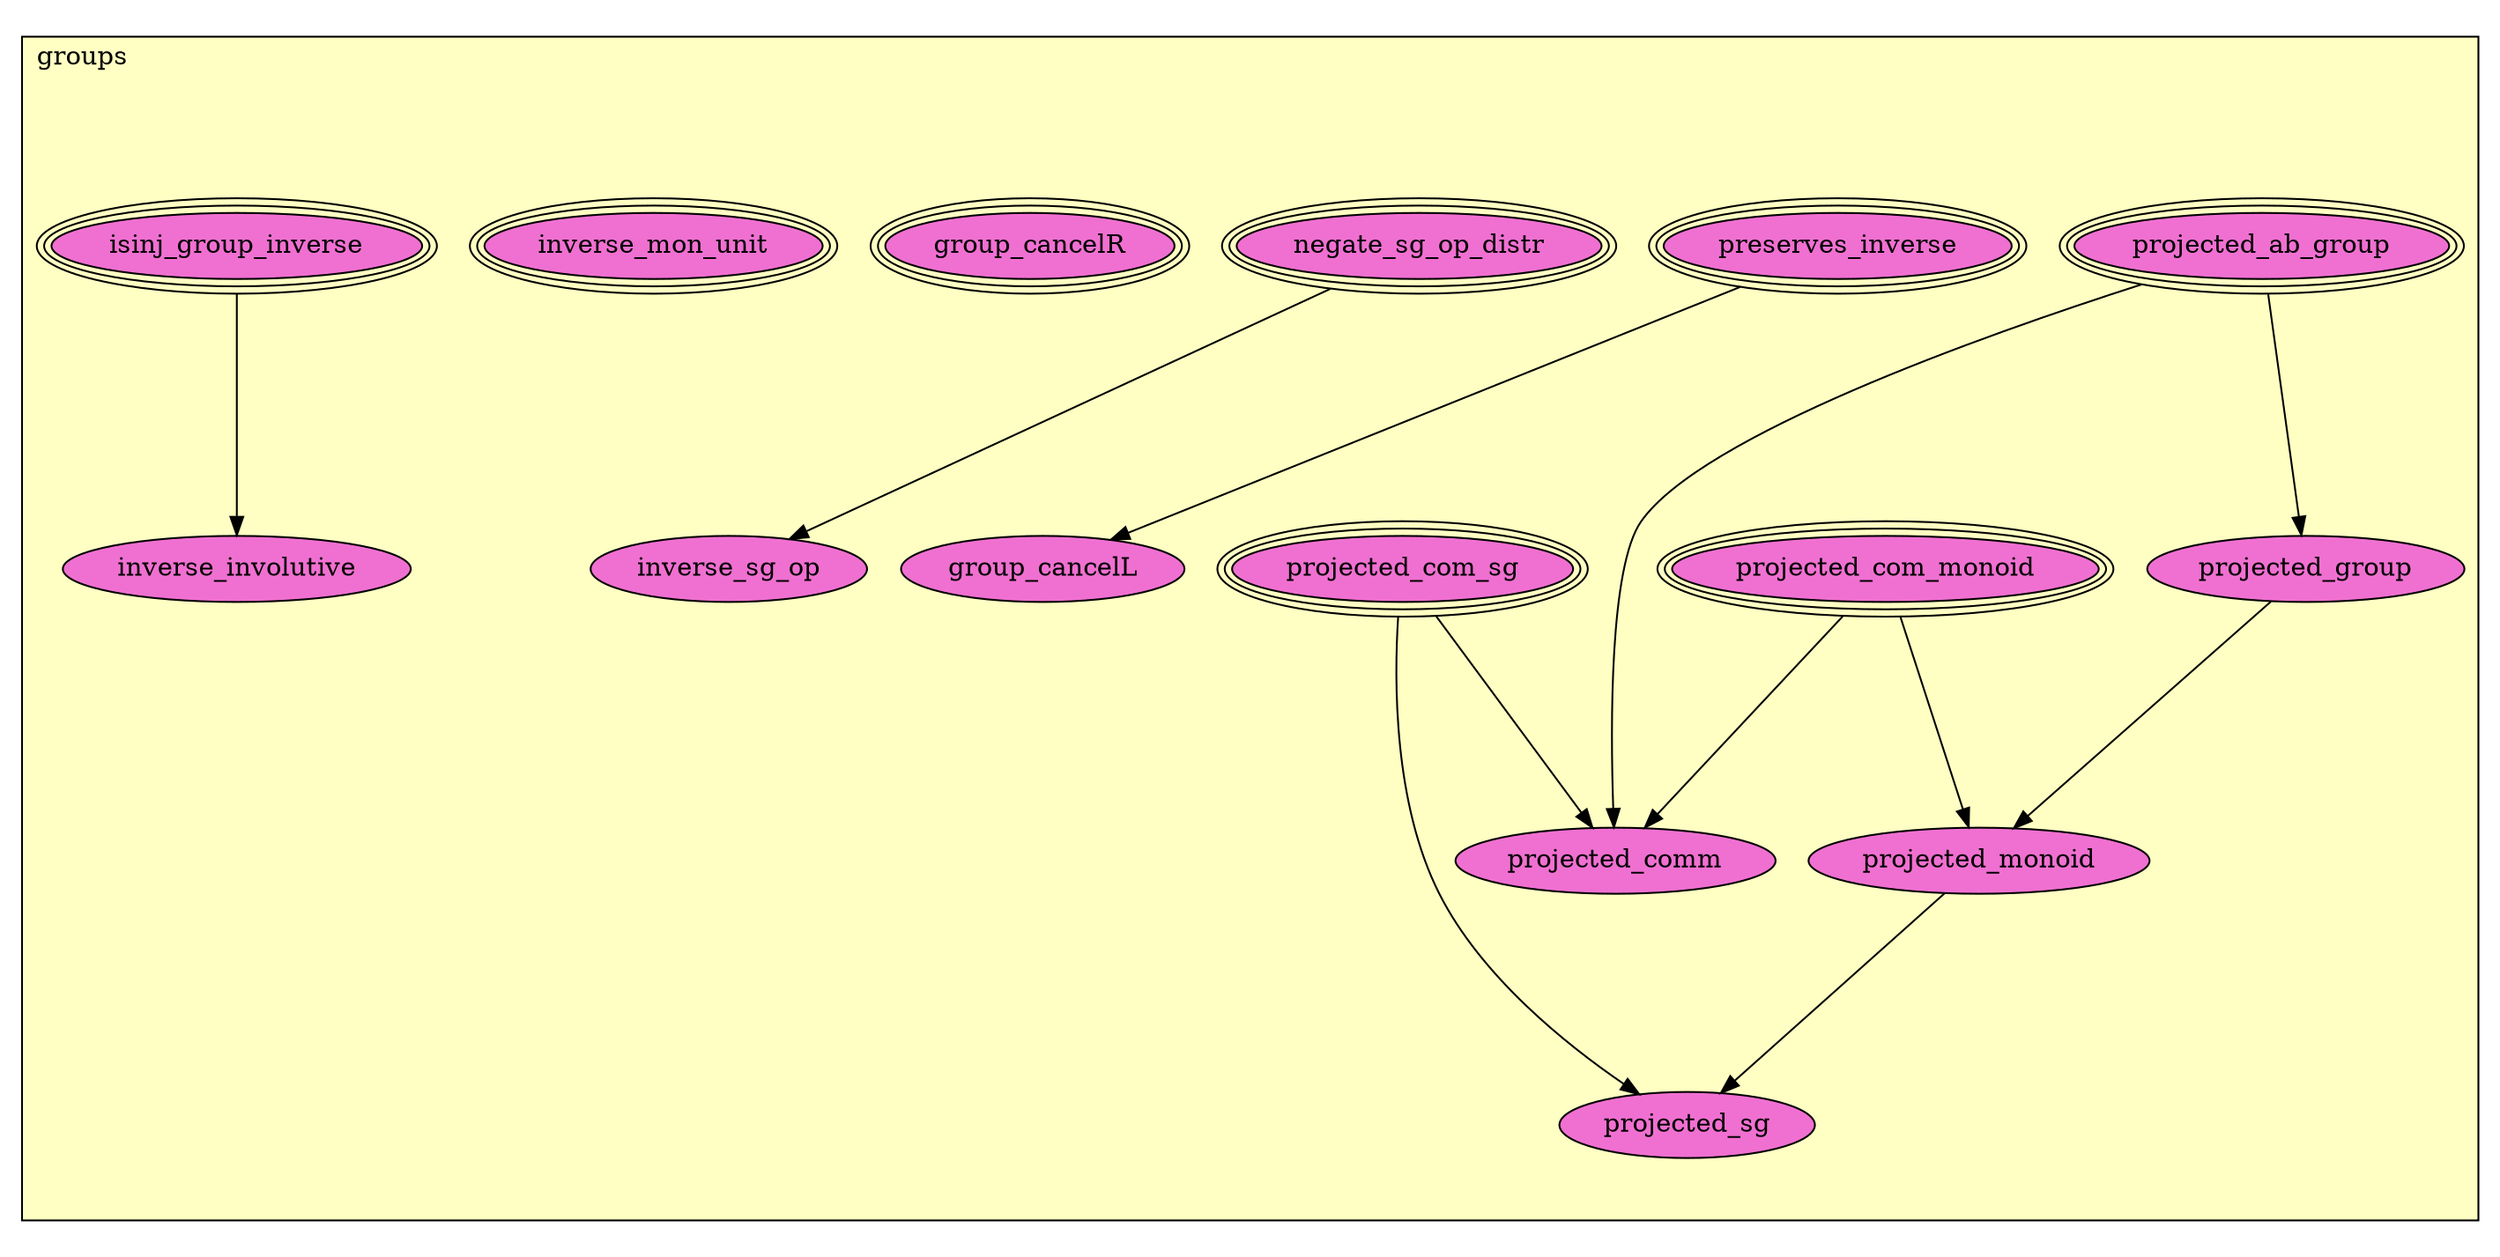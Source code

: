digraph HoTT_Classes_theory_groups {
  graph [ratio=0.5]
  node [style=filled]
groups_projected_ab_group [label="projected_ab_group", URL=<groups.html#projected_ab_group>, peripheries=3, fillcolor="#F070D1"] ;
groups_projected_group [label="projected_group", URL=<groups.html#projected_group>, fillcolor="#F070D1"] ;
groups_projected_com_monoid [label="projected_com_monoid", URL=<groups.html#projected_com_monoid>, peripheries=3, fillcolor="#F070D1"] ;
groups_projected_monoid [label="projected_monoid", URL=<groups.html#projected_monoid>, fillcolor="#F070D1"] ;
groups_projected_com_sg [label="projected_com_sg", URL=<groups.html#projected_com_sg>, peripheries=3, fillcolor="#F070D1"] ;
groups_projected_comm [label="projected_comm", URL=<groups.html#projected_comm>, fillcolor="#F070D1"] ;
groups_projected_sg [label="projected_sg", URL=<groups.html#projected_sg>, fillcolor="#F070D1"] ;
groups_preserves_inverse [label="preserves_inverse", URL=<groups.html#preserves_inverse>, peripheries=3, fillcolor="#F070D1"] ;
groups_negate_sg_op_distr [label="negate_sg_op_distr", URL=<groups.html#negate_sg_op_distr>, peripheries=3, fillcolor="#F070D1"] ;
groups_inverse_sg_op [label="inverse_sg_op", URL=<groups.html#inverse_sg_op>, fillcolor="#F070D1"] ;
groups_group_cancelR [label="group_cancelR", URL=<groups.html#group_cancelR>, peripheries=3, fillcolor="#F070D1"] ;
groups_group_cancelL [label="group_cancelL", URL=<groups.html#group_cancelL>, fillcolor="#F070D1"] ;
groups_inverse_mon_unit [label="inverse_mon_unit", URL=<groups.html#inverse_mon_unit>, peripheries=3, fillcolor="#F070D1"] ;
groups_isinj_group_inverse [label="isinj_group_inverse", URL=<groups.html#isinj_group_inverse>, peripheries=3, fillcolor="#F070D1"] ;
groups_inverse_involutive [label="inverse_involutive", URL=<groups.html#inverse_involutive>, fillcolor="#F070D1"] ;
  groups_projected_ab_group -> groups_projected_group [] ;
  groups_projected_ab_group -> groups_projected_comm [] ;
  groups_projected_group -> groups_projected_monoid [] ;
  groups_projected_com_monoid -> groups_projected_monoid [] ;
  groups_projected_com_monoid -> groups_projected_comm [] ;
  groups_projected_monoid -> groups_projected_sg [] ;
  groups_projected_com_sg -> groups_projected_comm [] ;
  groups_projected_com_sg -> groups_projected_sg [] ;
  groups_preserves_inverse -> groups_group_cancelL [] ;
  groups_negate_sg_op_distr -> groups_inverse_sg_op [] ;
  groups_isinj_group_inverse -> groups_inverse_involutive [] ;
subgraph cluster_groups { label="groups"; fillcolor="#FFFFC3"; labeljust=l; style=filled 
groups_inverse_involutive; groups_isinj_group_inverse; groups_inverse_mon_unit; groups_group_cancelL; groups_group_cancelR; groups_inverse_sg_op; groups_negate_sg_op_distr; groups_preserves_inverse; groups_projected_sg; groups_projected_comm; groups_projected_com_sg; groups_projected_monoid; groups_projected_com_monoid; groups_projected_group; groups_projected_ab_group; };
} /* END */
